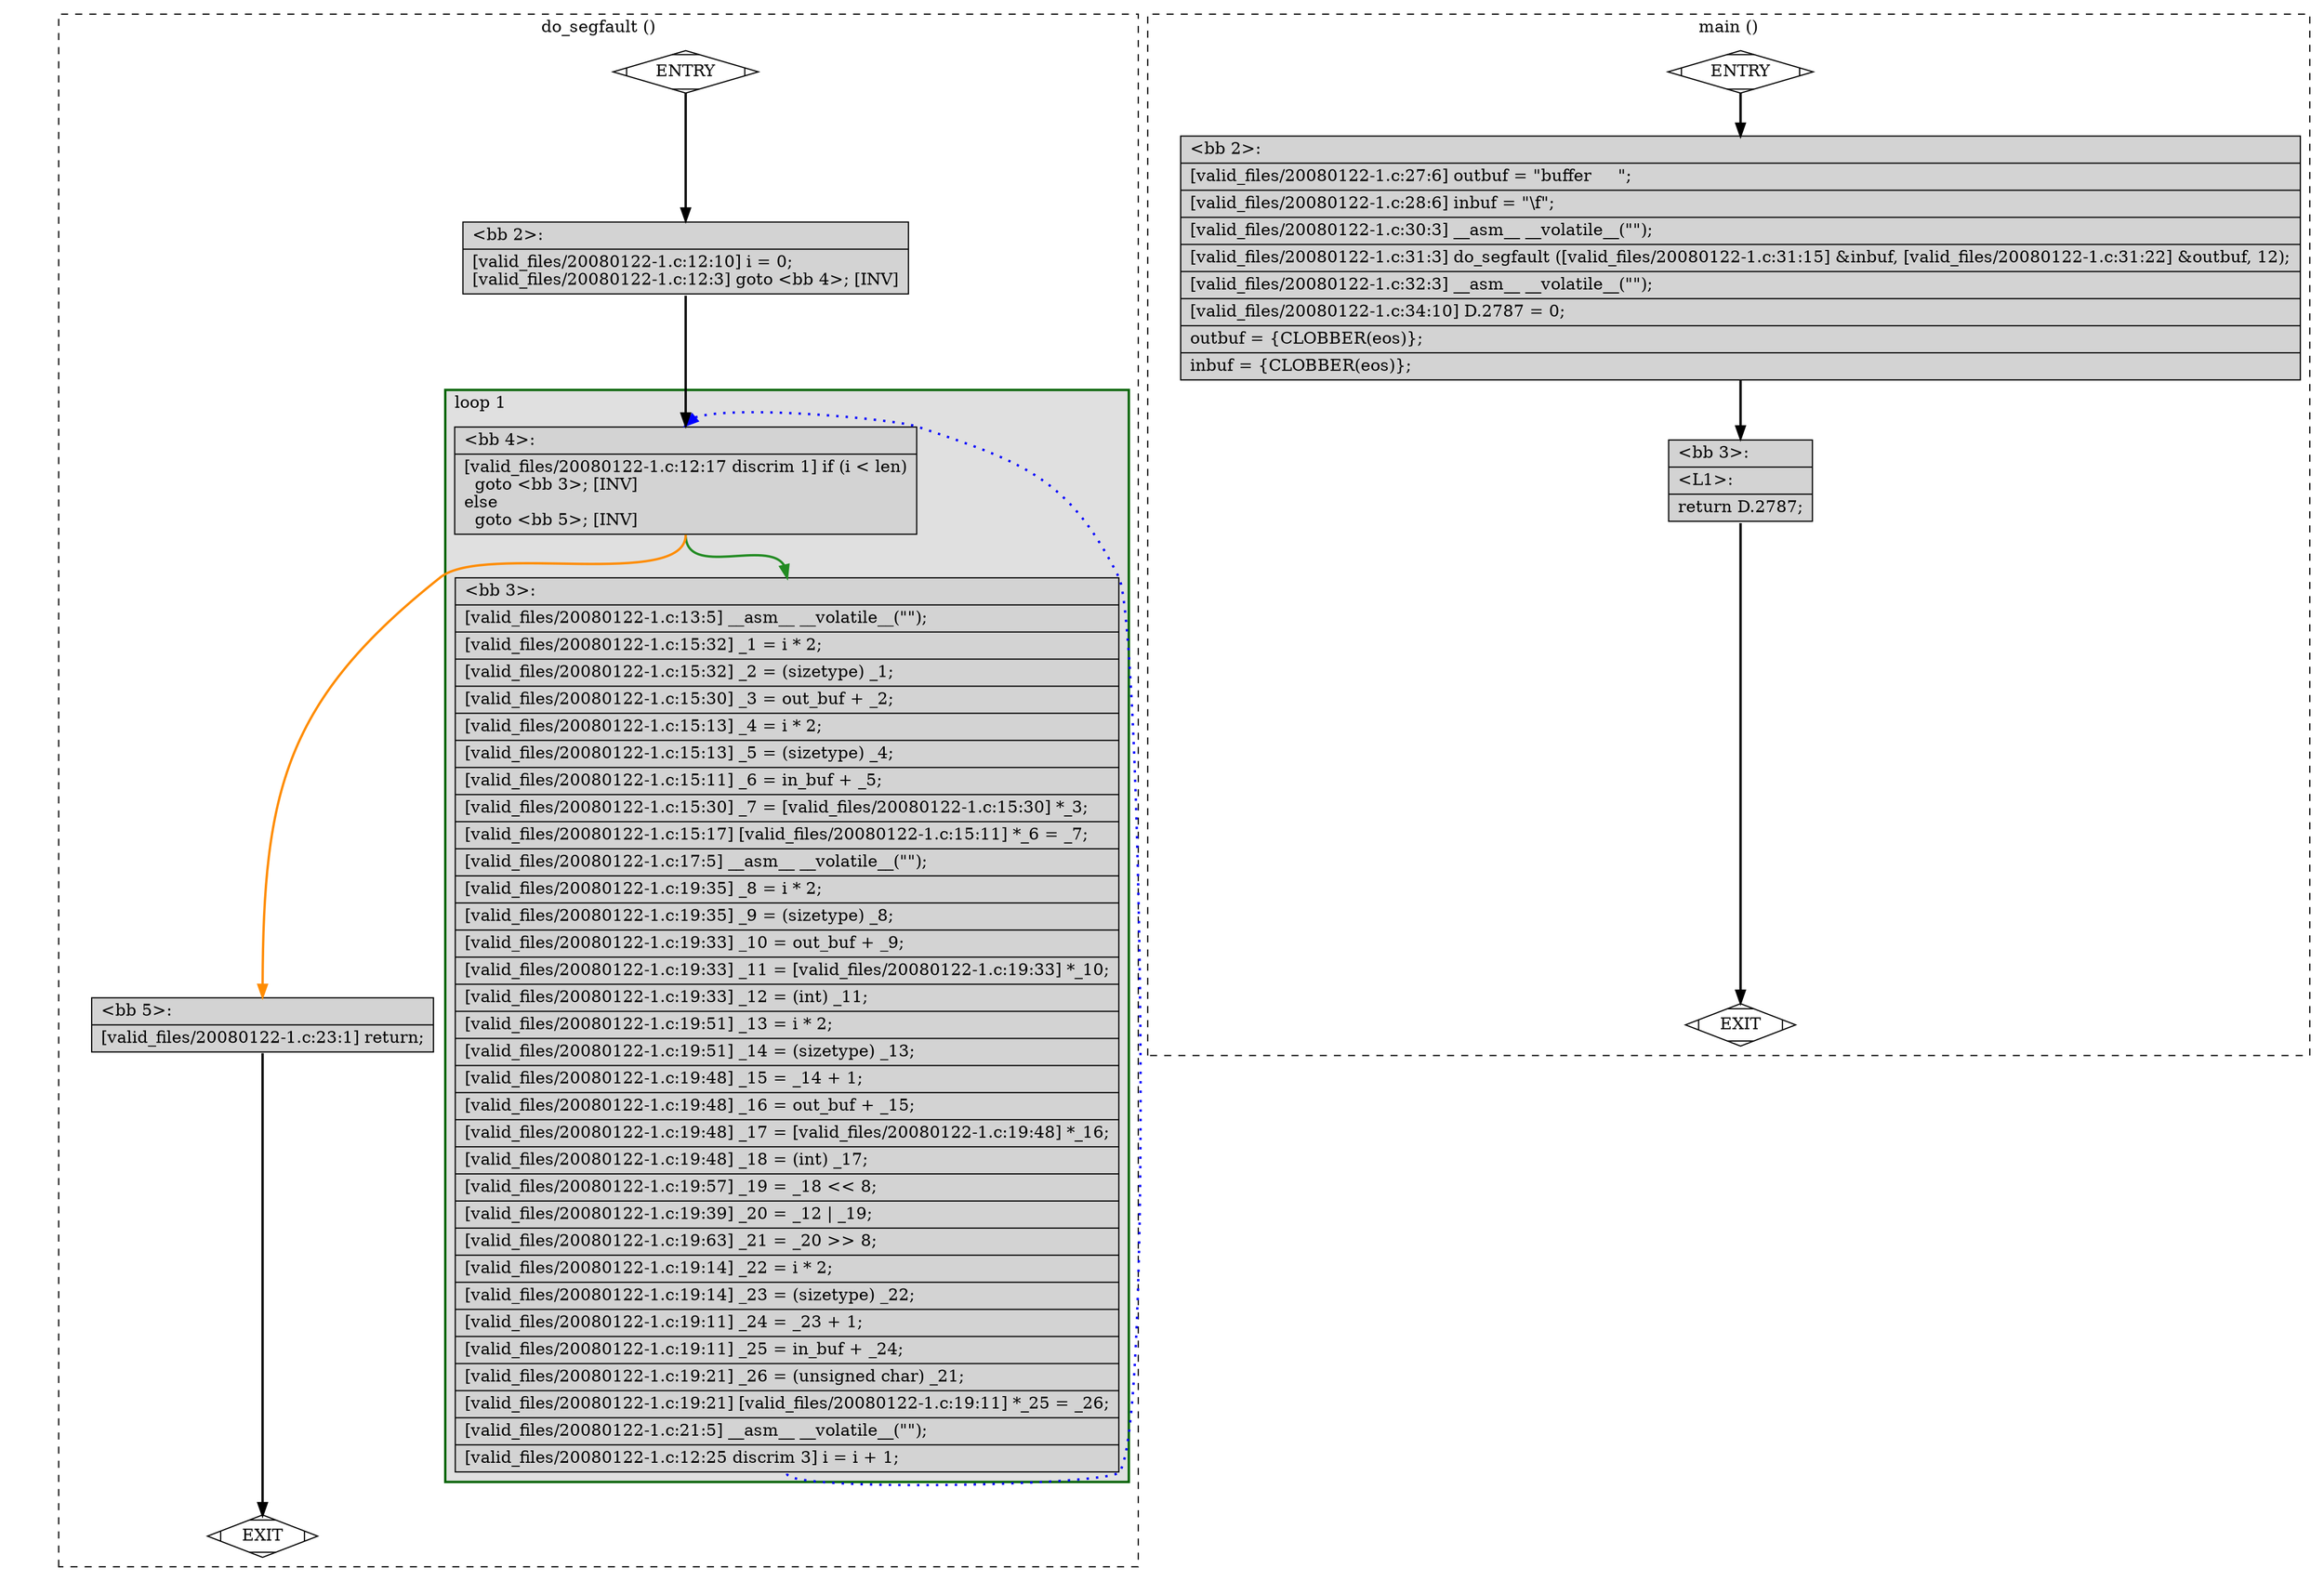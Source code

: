digraph "a-20080122-1.c.015t.cfg" {
overlap=false;
subgraph "cluster_do_segfault" {
	style="dashed";
	color="black";
	label="do_segfault ()";
	subgraph cluster_0_1 {
	style="filled";
	color="darkgreen";
	fillcolor="grey88";
	label="loop 1";
	labeljust=l;
	penwidth=2;
	fn_0_basic_block_4 [shape=record,style=filled,fillcolor=lightgrey,label="{\<bb\ 4\>:\l\
|[valid_files/20080122-1.c:12:17\ discrim\ 1]\ if\ (i\ \<\ len)\l\
\ \ goto\ \<bb\ 3\>;\ [INV]\l\
else\l\
\ \ goto\ \<bb\ 5\>;\ [INV]\l\
}"];

	fn_0_basic_block_3 [shape=record,style=filled,fillcolor=lightgrey,label="{\<bb\ 3\>:\l\
|[valid_files/20080122-1.c:13:5]\ __asm__\ __volatile__(\"\");\l\
|[valid_files/20080122-1.c:15:32]\ _1\ =\ i\ *\ 2;\l\
|[valid_files/20080122-1.c:15:32]\ _2\ =\ (sizetype)\ _1;\l\
|[valid_files/20080122-1.c:15:30]\ _3\ =\ out_buf\ +\ _2;\l\
|[valid_files/20080122-1.c:15:13]\ _4\ =\ i\ *\ 2;\l\
|[valid_files/20080122-1.c:15:13]\ _5\ =\ (sizetype)\ _4;\l\
|[valid_files/20080122-1.c:15:11]\ _6\ =\ in_buf\ +\ _5;\l\
|[valid_files/20080122-1.c:15:30]\ _7\ =\ [valid_files/20080122-1.c:15:30]\ *_3;\l\
|[valid_files/20080122-1.c:15:17]\ [valid_files/20080122-1.c:15:11]\ *_6\ =\ _7;\l\
|[valid_files/20080122-1.c:17:5]\ __asm__\ __volatile__(\"\");\l\
|[valid_files/20080122-1.c:19:35]\ _8\ =\ i\ *\ 2;\l\
|[valid_files/20080122-1.c:19:35]\ _9\ =\ (sizetype)\ _8;\l\
|[valid_files/20080122-1.c:19:33]\ _10\ =\ out_buf\ +\ _9;\l\
|[valid_files/20080122-1.c:19:33]\ _11\ =\ [valid_files/20080122-1.c:19:33]\ *_10;\l\
|[valid_files/20080122-1.c:19:33]\ _12\ =\ (int)\ _11;\l\
|[valid_files/20080122-1.c:19:51]\ _13\ =\ i\ *\ 2;\l\
|[valid_files/20080122-1.c:19:51]\ _14\ =\ (sizetype)\ _13;\l\
|[valid_files/20080122-1.c:19:48]\ _15\ =\ _14\ +\ 1;\l\
|[valid_files/20080122-1.c:19:48]\ _16\ =\ out_buf\ +\ _15;\l\
|[valid_files/20080122-1.c:19:48]\ _17\ =\ [valid_files/20080122-1.c:19:48]\ *_16;\l\
|[valid_files/20080122-1.c:19:48]\ _18\ =\ (int)\ _17;\l\
|[valid_files/20080122-1.c:19:57]\ _19\ =\ _18\ \<\<\ 8;\l\
|[valid_files/20080122-1.c:19:39]\ _20\ =\ _12\ \|\ _19;\l\
|[valid_files/20080122-1.c:19:63]\ _21\ =\ _20\ \>\>\ 8;\l\
|[valid_files/20080122-1.c:19:14]\ _22\ =\ i\ *\ 2;\l\
|[valid_files/20080122-1.c:19:14]\ _23\ =\ (sizetype)\ _22;\l\
|[valid_files/20080122-1.c:19:11]\ _24\ =\ _23\ +\ 1;\l\
|[valid_files/20080122-1.c:19:11]\ _25\ =\ in_buf\ +\ _24;\l\
|[valid_files/20080122-1.c:19:21]\ _26\ =\ (unsigned\ char)\ _21;\l\
|[valid_files/20080122-1.c:19:21]\ [valid_files/20080122-1.c:19:11]\ *_25\ =\ _26;\l\
|[valid_files/20080122-1.c:21:5]\ __asm__\ __volatile__(\"\");\l\
|[valid_files/20080122-1.c:12:25\ discrim\ 3]\ i\ =\ i\ +\ 1;\l\
}"];

	}
	fn_0_basic_block_0 [shape=Mdiamond,style=filled,fillcolor=white,label="ENTRY"];

	fn_0_basic_block_1 [shape=Mdiamond,style=filled,fillcolor=white,label="EXIT"];

	fn_0_basic_block_2 [shape=record,style=filled,fillcolor=lightgrey,label="{\<bb\ 2\>:\l\
|[valid_files/20080122-1.c:12:10]\ i\ =\ 0;\l\
[valid_files/20080122-1.c:12:3]\ goto\ \<bb\ 4\>;\ [INV]\l\
}"];

	fn_0_basic_block_5 [shape=record,style=filled,fillcolor=lightgrey,label="{\<bb\ 5\>:\l\
|[valid_files/20080122-1.c:23:1]\ return;\l\
}"];

	fn_0_basic_block_0:s -> fn_0_basic_block_2:n [style="solid,bold",color=black,weight=100,constraint=true];
	fn_0_basic_block_2:s -> fn_0_basic_block_4:n [style="solid,bold",color=black,weight=100,constraint=true];
	fn_0_basic_block_3:s -> fn_0_basic_block_4:n [style="dotted,bold",color=blue,weight=10,constraint=false];
	fn_0_basic_block_4:s -> fn_0_basic_block_3:n [style="solid,bold",color=forestgreen,weight=10,constraint=true];
	fn_0_basic_block_4:s -> fn_0_basic_block_5:n [style="solid,bold",color=darkorange,weight=10,constraint=true];
	fn_0_basic_block_5:s -> fn_0_basic_block_1:n [style="solid,bold",color=black,weight=10,constraint=true];
	fn_0_basic_block_0:s -> fn_0_basic_block_1:n [style="invis",constraint=true];
}
subgraph "cluster_main" {
	style="dashed";
	color="black";
	label="main ()";
	fn_1_basic_block_0 [shape=Mdiamond,style=filled,fillcolor=white,label="ENTRY"];

	fn_1_basic_block_1 [shape=Mdiamond,style=filled,fillcolor=white,label="EXIT"];

	fn_1_basic_block_2 [shape=record,style=filled,fillcolor=lightgrey,label="{\<bb\ 2\>:\l\
|[valid_files/20080122-1.c:27:6]\ outbuf\ =\ \"buffer\ \ \ \ \ \";\l\
|[valid_files/20080122-1.c:28:6]\ inbuf\ =\ \"\\f\";\l\
|[valid_files/20080122-1.c:30:3]\ __asm__\ __volatile__(\"\");\l\
|[valid_files/20080122-1.c:31:3]\ do_segfault\ ([valid_files/20080122-1.c:31:15]\ &inbuf,\ [valid_files/20080122-1.c:31:22]\ &outbuf,\ 12);\l\
|[valid_files/20080122-1.c:32:3]\ __asm__\ __volatile__(\"\");\l\
|[valid_files/20080122-1.c:34:10]\ D.2787\ =\ 0;\l\
|outbuf\ =\ \{CLOBBER(eos)\};\l\
|inbuf\ =\ \{CLOBBER(eos)\};\l\
}"];

	fn_1_basic_block_3 [shape=record,style=filled,fillcolor=lightgrey,label="{\<bb\ 3\>:\l\
|\<L1\>:\l\
|return\ D.2787;\l\
}"];

	fn_1_basic_block_0:s -> fn_1_basic_block_2:n [style="solid,bold",color=black,weight=100,constraint=true];
	fn_1_basic_block_2:s -> fn_1_basic_block_3:n [style="solid,bold",color=black,weight=100,constraint=true];
	fn_1_basic_block_3:s -> fn_1_basic_block_1:n [style="solid,bold",color=black,weight=10,constraint=true];
	fn_1_basic_block_0:s -> fn_1_basic_block_1:n [style="invis",constraint=true];
}
}
